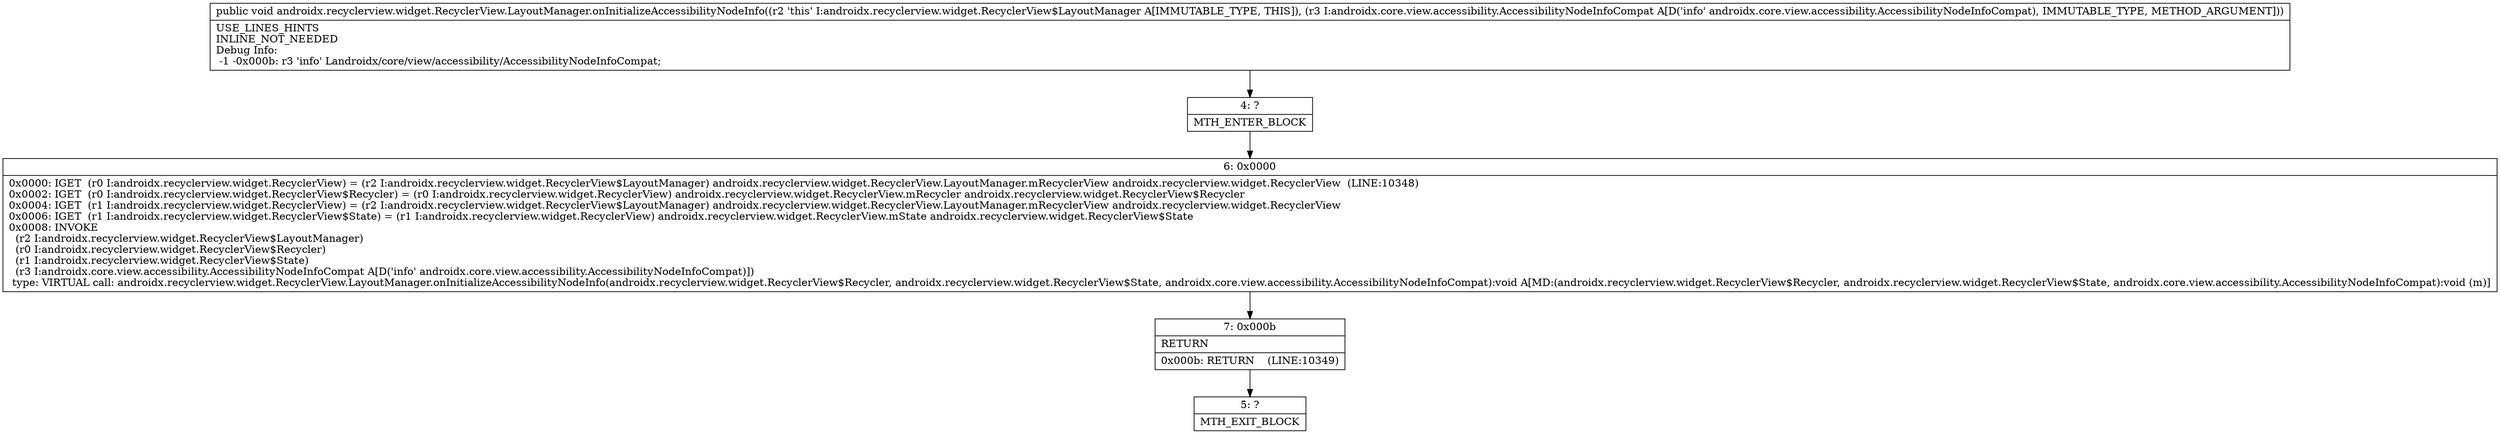 digraph "CFG forandroidx.recyclerview.widget.RecyclerView.LayoutManager.onInitializeAccessibilityNodeInfo(Landroidx\/core\/view\/accessibility\/AccessibilityNodeInfoCompat;)V" {
Node_4 [shape=record,label="{4\:\ ?|MTH_ENTER_BLOCK\l}"];
Node_6 [shape=record,label="{6\:\ 0x0000|0x0000: IGET  (r0 I:androidx.recyclerview.widget.RecyclerView) = (r2 I:androidx.recyclerview.widget.RecyclerView$LayoutManager) androidx.recyclerview.widget.RecyclerView.LayoutManager.mRecyclerView androidx.recyclerview.widget.RecyclerView  (LINE:10348)\l0x0002: IGET  (r0 I:androidx.recyclerview.widget.RecyclerView$Recycler) = (r0 I:androidx.recyclerview.widget.RecyclerView) androidx.recyclerview.widget.RecyclerView.mRecycler androidx.recyclerview.widget.RecyclerView$Recycler \l0x0004: IGET  (r1 I:androidx.recyclerview.widget.RecyclerView) = (r2 I:androidx.recyclerview.widget.RecyclerView$LayoutManager) androidx.recyclerview.widget.RecyclerView.LayoutManager.mRecyclerView androidx.recyclerview.widget.RecyclerView \l0x0006: IGET  (r1 I:androidx.recyclerview.widget.RecyclerView$State) = (r1 I:androidx.recyclerview.widget.RecyclerView) androidx.recyclerview.widget.RecyclerView.mState androidx.recyclerview.widget.RecyclerView$State \l0x0008: INVOKE  \l  (r2 I:androidx.recyclerview.widget.RecyclerView$LayoutManager)\l  (r0 I:androidx.recyclerview.widget.RecyclerView$Recycler)\l  (r1 I:androidx.recyclerview.widget.RecyclerView$State)\l  (r3 I:androidx.core.view.accessibility.AccessibilityNodeInfoCompat A[D('info' androidx.core.view.accessibility.AccessibilityNodeInfoCompat)])\l type: VIRTUAL call: androidx.recyclerview.widget.RecyclerView.LayoutManager.onInitializeAccessibilityNodeInfo(androidx.recyclerview.widget.RecyclerView$Recycler, androidx.recyclerview.widget.RecyclerView$State, androidx.core.view.accessibility.AccessibilityNodeInfoCompat):void A[MD:(androidx.recyclerview.widget.RecyclerView$Recycler, androidx.recyclerview.widget.RecyclerView$State, androidx.core.view.accessibility.AccessibilityNodeInfoCompat):void (m)]\l}"];
Node_7 [shape=record,label="{7\:\ 0x000b|RETURN\l|0x000b: RETURN    (LINE:10349)\l}"];
Node_5 [shape=record,label="{5\:\ ?|MTH_EXIT_BLOCK\l}"];
MethodNode[shape=record,label="{public void androidx.recyclerview.widget.RecyclerView.LayoutManager.onInitializeAccessibilityNodeInfo((r2 'this' I:androidx.recyclerview.widget.RecyclerView$LayoutManager A[IMMUTABLE_TYPE, THIS]), (r3 I:androidx.core.view.accessibility.AccessibilityNodeInfoCompat A[D('info' androidx.core.view.accessibility.AccessibilityNodeInfoCompat), IMMUTABLE_TYPE, METHOD_ARGUMENT]))  | USE_LINES_HINTS\lINLINE_NOT_NEEDED\lDebug Info:\l  \-1 \-0x000b: r3 'info' Landroidx\/core\/view\/accessibility\/AccessibilityNodeInfoCompat;\l}"];
MethodNode -> Node_4;Node_4 -> Node_6;
Node_6 -> Node_7;
Node_7 -> Node_5;
}

